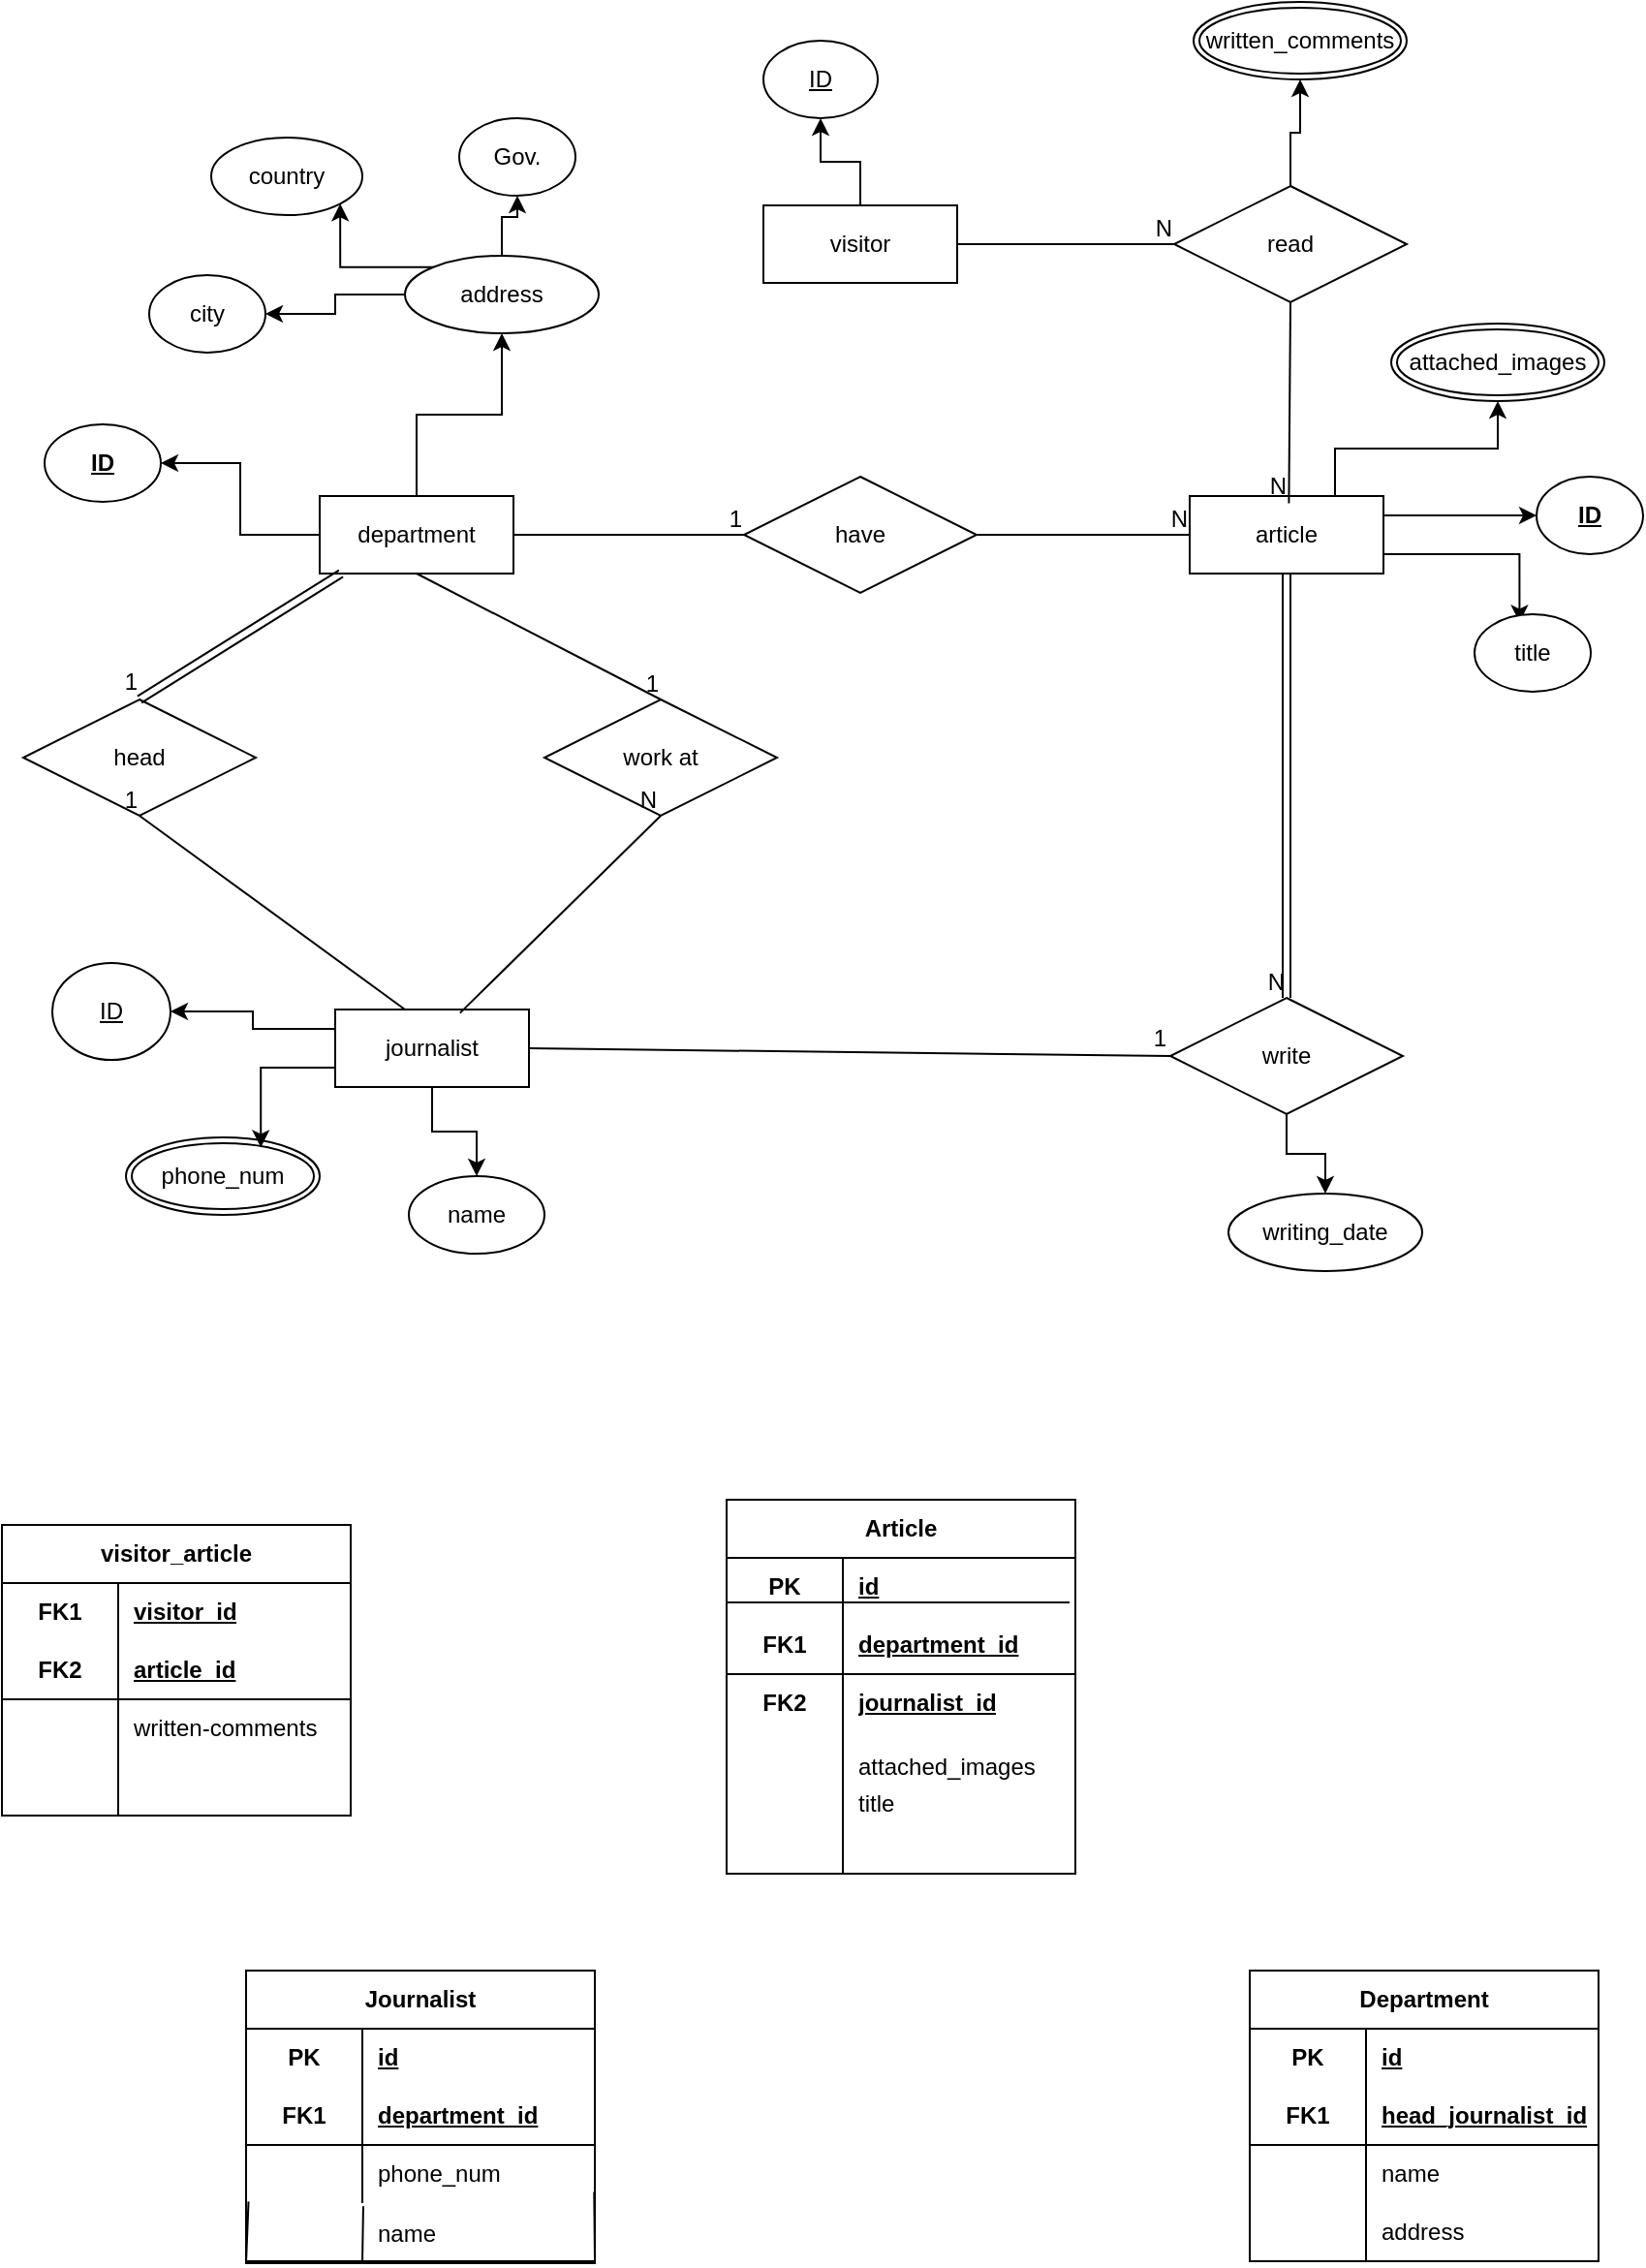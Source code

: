 <mxfile version="27.0.9">
  <diagram name="Page-1" id="m8TB8QiYcUXd5imewa2E">
    <mxGraphModel dx="1878" dy="611" grid="1" gridSize="10" guides="1" tooltips="1" connect="1" arrows="1" fold="1" page="1" pageScale="1" pageWidth="850" pageHeight="1100" math="0" shadow="0">
      <root>
        <mxCell id="0" />
        <mxCell id="1" parent="0" />
        <mxCell id="d8-6EZbdgw0v_4GwFOVP-93" value="" style="edgeStyle=orthogonalEdgeStyle;rounded=0;orthogonalLoop=1;jettySize=auto;html=1;" edge="1" parent="1" source="d8-6EZbdgw0v_4GwFOVP-1" target="d8-6EZbdgw0v_4GwFOVP-88">
          <mxGeometry relative="1" as="geometry" />
        </mxCell>
        <mxCell id="d8-6EZbdgw0v_4GwFOVP-98" value="" style="edgeStyle=orthogonalEdgeStyle;rounded=0;orthogonalLoop=1;jettySize=auto;html=1;exitX=0;exitY=0.5;exitDx=0;exitDy=0;" edge="1" parent="1" source="d8-6EZbdgw0v_4GwFOVP-1" target="d8-6EZbdgw0v_4GwFOVP-97">
          <mxGeometry relative="1" as="geometry">
            <mxPoint x="-238" y="412" as="sourcePoint" />
          </mxGeometry>
        </mxCell>
        <mxCell id="d8-6EZbdgw0v_4GwFOVP-1" value="department" style="whiteSpace=wrap;html=1;align=center;" vertex="1" parent="1">
          <mxGeometry x="-238" y="429" width="100" height="40" as="geometry" />
        </mxCell>
        <mxCell id="d8-6EZbdgw0v_4GwFOVP-103" style="edgeStyle=orthogonalEdgeStyle;rounded=0;orthogonalLoop=1;jettySize=auto;html=1;exitX=1;exitY=0.25;exitDx=0;exitDy=0;entryX=0;entryY=0.5;entryDx=0;entryDy=0;" edge="1" parent="1" source="d8-6EZbdgw0v_4GwFOVP-2" target="d8-6EZbdgw0v_4GwFOVP-99">
          <mxGeometry relative="1" as="geometry" />
        </mxCell>
        <mxCell id="d8-6EZbdgw0v_4GwFOVP-104" style="edgeStyle=orthogonalEdgeStyle;rounded=0;orthogonalLoop=1;jettySize=auto;html=1;exitX=1;exitY=0.75;exitDx=0;exitDy=0;entryX=0.387;entryY=0.105;entryDx=0;entryDy=0;entryPerimeter=0;" edge="1" parent="1" source="d8-6EZbdgw0v_4GwFOVP-2" target="d8-6EZbdgw0v_4GwFOVP-100">
          <mxGeometry relative="1" as="geometry" />
        </mxCell>
        <mxCell id="d8-6EZbdgw0v_4GwFOVP-127" style="edgeStyle=orthogonalEdgeStyle;rounded=0;orthogonalLoop=1;jettySize=auto;html=1;exitX=0.75;exitY=0;exitDx=0;exitDy=0;" edge="1" parent="1" source="d8-6EZbdgw0v_4GwFOVP-2" target="d8-6EZbdgw0v_4GwFOVP-29">
          <mxGeometry relative="1" as="geometry" />
        </mxCell>
        <mxCell id="d8-6EZbdgw0v_4GwFOVP-2" value="article" style="whiteSpace=wrap;html=1;align=center;" vertex="1" parent="1">
          <mxGeometry x="211" y="429" width="100" height="40" as="geometry" />
        </mxCell>
        <mxCell id="d8-6EZbdgw0v_4GwFOVP-155" value="" style="edgeStyle=orthogonalEdgeStyle;rounded=0;orthogonalLoop=1;jettySize=auto;html=1;" edge="1" parent="1" source="d8-6EZbdgw0v_4GwFOVP-3" target="d8-6EZbdgw0v_4GwFOVP-154">
          <mxGeometry relative="1" as="geometry" />
        </mxCell>
        <mxCell id="d8-6EZbdgw0v_4GwFOVP-3" value="visitor" style="whiteSpace=wrap;html=1;align=center;" vertex="1" parent="1">
          <mxGeometry x="-9" y="279" width="100" height="40" as="geometry" />
        </mxCell>
        <mxCell id="d8-6EZbdgw0v_4GwFOVP-124" style="edgeStyle=orthogonalEdgeStyle;rounded=0;orthogonalLoop=1;jettySize=auto;html=1;exitX=0;exitY=0.25;exitDx=0;exitDy=0;entryX=1;entryY=0.5;entryDx=0;entryDy=0;" edge="1" parent="1" source="d8-6EZbdgw0v_4GwFOVP-4" target="d8-6EZbdgw0v_4GwFOVP-120">
          <mxGeometry relative="1" as="geometry" />
        </mxCell>
        <mxCell id="d8-6EZbdgw0v_4GwFOVP-126" style="edgeStyle=orthogonalEdgeStyle;rounded=0;orthogonalLoop=1;jettySize=auto;html=1;exitX=0.5;exitY=1;exitDx=0;exitDy=0;entryX=0.5;entryY=0;entryDx=0;entryDy=0;" edge="1" parent="1" source="d8-6EZbdgw0v_4GwFOVP-4" target="d8-6EZbdgw0v_4GwFOVP-122">
          <mxGeometry relative="1" as="geometry" />
        </mxCell>
        <mxCell id="d8-6EZbdgw0v_4GwFOVP-4" value="journalist" style="whiteSpace=wrap;html=1;align=center;" vertex="1" parent="1">
          <mxGeometry x="-230" y="694" width="100" height="40" as="geometry" />
        </mxCell>
        <mxCell id="d8-6EZbdgw0v_4GwFOVP-5" value="have" style="shape=rhombus;perimeter=rhombusPerimeter;whiteSpace=wrap;html=1;align=center;" vertex="1" parent="1">
          <mxGeometry x="-19" y="419" width="120" height="60" as="geometry" />
        </mxCell>
        <mxCell id="d8-6EZbdgw0v_4GwFOVP-6" value="" style="endArrow=none;html=1;rounded=0;exitX=1;exitY=0.5;exitDx=0;exitDy=0;entryX=0;entryY=0.5;entryDx=0;entryDy=0;" edge="1" parent="1" source="d8-6EZbdgw0v_4GwFOVP-1" target="d8-6EZbdgw0v_4GwFOVP-5">
          <mxGeometry relative="1" as="geometry">
            <mxPoint x="-129" y="509" as="sourcePoint" />
            <mxPoint x="31" y="509" as="targetPoint" />
          </mxGeometry>
        </mxCell>
        <mxCell id="d8-6EZbdgw0v_4GwFOVP-7" value="1" style="resizable=0;html=1;whiteSpace=wrap;align=right;verticalAlign=bottom;" connectable="0" vertex="1" parent="d8-6EZbdgw0v_4GwFOVP-6">
          <mxGeometry x="1" relative="1" as="geometry" />
        </mxCell>
        <mxCell id="d8-6EZbdgw0v_4GwFOVP-8" value="" style="endArrow=none;html=1;rounded=0;exitX=1;exitY=0.5;exitDx=0;exitDy=0;entryX=0;entryY=0.5;entryDx=0;entryDy=0;" edge="1" parent="1" source="d8-6EZbdgw0v_4GwFOVP-5" target="d8-6EZbdgw0v_4GwFOVP-2">
          <mxGeometry relative="1" as="geometry">
            <mxPoint x="81" y="559" as="sourcePoint" />
            <mxPoint x="241" y="559" as="targetPoint" />
          </mxGeometry>
        </mxCell>
        <mxCell id="d8-6EZbdgw0v_4GwFOVP-9" value="N" style="resizable=0;html=1;whiteSpace=wrap;align=right;verticalAlign=bottom;" connectable="0" vertex="1" parent="d8-6EZbdgw0v_4GwFOVP-8">
          <mxGeometry x="1" relative="1" as="geometry" />
        </mxCell>
        <mxCell id="d8-6EZbdgw0v_4GwFOVP-106" value="" style="edgeStyle=orthogonalEdgeStyle;rounded=0;orthogonalLoop=1;jettySize=auto;html=1;" edge="1" parent="1" source="d8-6EZbdgw0v_4GwFOVP-10" target="d8-6EZbdgw0v_4GwFOVP-20">
          <mxGeometry relative="1" as="geometry" />
        </mxCell>
        <mxCell id="d8-6EZbdgw0v_4GwFOVP-10" value="write" style="shape=rhombus;perimeter=rhombusPerimeter;whiteSpace=wrap;html=1;align=center;" vertex="1" parent="1">
          <mxGeometry x="201" y="688" width="120" height="60" as="geometry" />
        </mxCell>
        <mxCell id="d8-6EZbdgw0v_4GwFOVP-11" value="" style="shape=link;html=1;rounded=0;exitX=0.5;exitY=1;exitDx=0;exitDy=0;entryX=0.5;entryY=0;entryDx=0;entryDy=0;" edge="1" parent="1" source="d8-6EZbdgw0v_4GwFOVP-2" target="d8-6EZbdgw0v_4GwFOVP-10">
          <mxGeometry relative="1" as="geometry">
            <mxPoint x="81" y="629" as="sourcePoint" />
            <mxPoint x="261" y="529" as="targetPoint" />
          </mxGeometry>
        </mxCell>
        <mxCell id="d8-6EZbdgw0v_4GwFOVP-12" value="N" style="resizable=0;html=1;whiteSpace=wrap;align=right;verticalAlign=bottom;" connectable="0" vertex="1" parent="d8-6EZbdgw0v_4GwFOVP-11">
          <mxGeometry x="1" relative="1" as="geometry" />
        </mxCell>
        <mxCell id="d8-6EZbdgw0v_4GwFOVP-13" value="" style="endArrow=none;html=1;rounded=0;exitX=1;exitY=0.5;exitDx=0;exitDy=0;entryX=0;entryY=0.5;entryDx=0;entryDy=0;" edge="1" parent="1" source="d8-6EZbdgw0v_4GwFOVP-4" target="d8-6EZbdgw0v_4GwFOVP-10">
          <mxGeometry relative="1" as="geometry">
            <mxPoint x="-69" y="713" as="sourcePoint" />
            <mxPoint x="151" y="719" as="targetPoint" />
          </mxGeometry>
        </mxCell>
        <mxCell id="d8-6EZbdgw0v_4GwFOVP-14" value="1" style="resizable=0;html=1;whiteSpace=wrap;align=right;verticalAlign=bottom;" connectable="0" vertex="1" parent="d8-6EZbdgw0v_4GwFOVP-13">
          <mxGeometry x="1" relative="1" as="geometry" />
        </mxCell>
        <mxCell id="d8-6EZbdgw0v_4GwFOVP-15" value="work at" style="shape=rhombus;perimeter=rhombusPerimeter;whiteSpace=wrap;html=1;align=center;" vertex="1" parent="1">
          <mxGeometry x="-122" y="534" width="120" height="60" as="geometry" />
        </mxCell>
        <mxCell id="d8-6EZbdgw0v_4GwFOVP-16" value="" style="endArrow=none;html=1;rounded=0;exitX=0.5;exitY=1;exitDx=0;exitDy=0;entryX=0.5;entryY=0;entryDx=0;entryDy=0;" edge="1" parent="1" source="d8-6EZbdgw0v_4GwFOVP-1" target="d8-6EZbdgw0v_4GwFOVP-15">
          <mxGeometry relative="1" as="geometry">
            <mxPoint x="-249" y="559" as="sourcePoint" />
            <mxPoint x="-89" y="559" as="targetPoint" />
          </mxGeometry>
        </mxCell>
        <mxCell id="d8-6EZbdgw0v_4GwFOVP-17" value="1" style="resizable=0;html=1;whiteSpace=wrap;align=right;verticalAlign=bottom;" connectable="0" vertex="1" parent="d8-6EZbdgw0v_4GwFOVP-16">
          <mxGeometry x="1" relative="1" as="geometry" />
        </mxCell>
        <mxCell id="d8-6EZbdgw0v_4GwFOVP-18" value="" style="endArrow=none;html=1;rounded=0;exitX=0.644;exitY=0.045;exitDx=0;exitDy=0;exitPerimeter=0;entryX=0.5;entryY=1;entryDx=0;entryDy=0;" edge="1" parent="1" source="d8-6EZbdgw0v_4GwFOVP-4" target="d8-6EZbdgw0v_4GwFOVP-15">
          <mxGeometry relative="1" as="geometry">
            <mxPoint x="-199" y="759" as="sourcePoint" />
            <mxPoint x="-162" y="594" as="targetPoint" />
          </mxGeometry>
        </mxCell>
        <mxCell id="d8-6EZbdgw0v_4GwFOVP-19" value="N" style="resizable=0;html=1;whiteSpace=wrap;align=right;verticalAlign=bottom;" connectable="0" vertex="1" parent="d8-6EZbdgw0v_4GwFOVP-18">
          <mxGeometry x="1" relative="1" as="geometry" />
        </mxCell>
        <mxCell id="d8-6EZbdgw0v_4GwFOVP-20" value="writing_date" style="ellipse;whiteSpace=wrap;html=1;align=center;" vertex="1" parent="1">
          <mxGeometry x="231" y="789" width="100" height="40" as="geometry" />
        </mxCell>
        <mxCell id="d8-6EZbdgw0v_4GwFOVP-105" value="" style="edgeStyle=orthogonalEdgeStyle;rounded=0;orthogonalLoop=1;jettySize=auto;html=1;" edge="1" parent="1" source="d8-6EZbdgw0v_4GwFOVP-22" target="d8-6EZbdgw0v_4GwFOVP-27">
          <mxGeometry relative="1" as="geometry" />
        </mxCell>
        <mxCell id="d8-6EZbdgw0v_4GwFOVP-22" value="read" style="shape=rhombus;perimeter=rhombusPerimeter;whiteSpace=wrap;html=1;align=center;" vertex="1" parent="1">
          <mxGeometry x="203" y="269" width="120" height="60" as="geometry" />
        </mxCell>
        <mxCell id="d8-6EZbdgw0v_4GwFOVP-23" value="" style="endArrow=none;html=1;rounded=0;exitX=1;exitY=0.5;exitDx=0;exitDy=0;entryX=0;entryY=0.5;entryDx=0;entryDy=0;" edge="1" parent="1" source="d8-6EZbdgw0v_4GwFOVP-3" target="d8-6EZbdgw0v_4GwFOVP-22">
          <mxGeometry relative="1" as="geometry">
            <mxPoint x="61" y="359" as="sourcePoint" />
            <mxPoint x="221" y="359" as="targetPoint" />
          </mxGeometry>
        </mxCell>
        <mxCell id="d8-6EZbdgw0v_4GwFOVP-24" value="N" style="resizable=0;html=1;whiteSpace=wrap;align=right;verticalAlign=bottom;" connectable="0" vertex="1" parent="d8-6EZbdgw0v_4GwFOVP-23">
          <mxGeometry x="1" relative="1" as="geometry" />
        </mxCell>
        <mxCell id="d8-6EZbdgw0v_4GwFOVP-25" value="" style="endArrow=none;html=1;rounded=0;exitX=0.5;exitY=1;exitDx=0;exitDy=0;entryX=0.592;entryY=0.095;entryDx=0;entryDy=0;entryPerimeter=0;" edge="1" parent="1" source="d8-6EZbdgw0v_4GwFOVP-22">
          <mxGeometry relative="1" as="geometry">
            <mxPoint x="43" y="389" as="sourcePoint" />
            <mxPoint x="262.2" y="432.8" as="targetPoint" />
          </mxGeometry>
        </mxCell>
        <mxCell id="d8-6EZbdgw0v_4GwFOVP-26" value="N" style="resizable=0;html=1;whiteSpace=wrap;align=right;verticalAlign=bottom;" connectable="0" vertex="1" parent="d8-6EZbdgw0v_4GwFOVP-25">
          <mxGeometry x="1" relative="1" as="geometry" />
        </mxCell>
        <mxCell id="d8-6EZbdgw0v_4GwFOVP-27" value="written_comments" style="ellipse;shape=doubleEllipse;margin=3;whiteSpace=wrap;html=1;align=center;" vertex="1" parent="1">
          <mxGeometry x="213" y="174" width="110" height="40" as="geometry" />
        </mxCell>
        <mxCell id="d8-6EZbdgw0v_4GwFOVP-29" value="attached_images" style="ellipse;shape=doubleEllipse;margin=3;whiteSpace=wrap;html=1;align=center;" vertex="1" parent="1">
          <mxGeometry x="315" y="340" width="110" height="40" as="geometry" />
        </mxCell>
        <mxCell id="d8-6EZbdgw0v_4GwFOVP-31" value="head" style="shape=rhombus;perimeter=rhombusPerimeter;whiteSpace=wrap;html=1;align=center;" vertex="1" parent="1">
          <mxGeometry x="-391" y="534" width="120" height="60" as="geometry" />
        </mxCell>
        <mxCell id="d8-6EZbdgw0v_4GwFOVP-32" value="" style="endArrow=none;html=1;rounded=0;exitX=0.25;exitY=0;exitDx=0;exitDy=0;entryX=0.5;entryY=1;entryDx=0;entryDy=0;" edge="1" parent="1" target="d8-6EZbdgw0v_4GwFOVP-31">
          <mxGeometry relative="1" as="geometry">
            <mxPoint x="-194" y="694" as="sourcePoint" />
            <mxPoint x="-191" y="634" as="targetPoint" />
          </mxGeometry>
        </mxCell>
        <mxCell id="d8-6EZbdgw0v_4GwFOVP-33" value="1" style="resizable=0;html=1;whiteSpace=wrap;align=right;verticalAlign=bottom;" connectable="0" vertex="1" parent="d8-6EZbdgw0v_4GwFOVP-32">
          <mxGeometry x="1" relative="1" as="geometry" />
        </mxCell>
        <mxCell id="d8-6EZbdgw0v_4GwFOVP-34" value="" style="shape=link;html=1;rounded=0;exitX=0;exitY=1;exitDx=0;exitDy=0;entryX=0.5;entryY=0;entryDx=0;entryDy=0;" edge="1" parent="1" target="d8-6EZbdgw0v_4GwFOVP-31">
          <mxGeometry relative="1" as="geometry">
            <mxPoint x="-227" y="469" as="sourcePoint" />
            <mxPoint x="-251" y="494" as="targetPoint" />
          </mxGeometry>
        </mxCell>
        <mxCell id="d8-6EZbdgw0v_4GwFOVP-35" value="1" style="resizable=0;html=1;whiteSpace=wrap;align=right;verticalAlign=bottom;" connectable="0" vertex="1" parent="d8-6EZbdgw0v_4GwFOVP-34">
          <mxGeometry x="1" relative="1" as="geometry" />
        </mxCell>
        <mxCell id="d8-6EZbdgw0v_4GwFOVP-36" value="visitor_article" style="shape=table;startSize=30;container=1;collapsible=1;childLayout=tableLayout;fixedRows=1;rowLines=0;fontStyle=1;align=center;resizeLast=1;html=1;whiteSpace=wrap;" vertex="1" parent="1">
          <mxGeometry x="-402" y="960" width="180" height="150" as="geometry" />
        </mxCell>
        <mxCell id="d8-6EZbdgw0v_4GwFOVP-37" value="" style="shape=tableRow;horizontal=0;startSize=0;swimlaneHead=0;swimlaneBody=0;fillColor=none;collapsible=0;dropTarget=0;points=[[0,0.5],[1,0.5]];portConstraint=eastwest;top=0;left=0;right=0;bottom=0;html=1;" vertex="1" parent="d8-6EZbdgw0v_4GwFOVP-36">
          <mxGeometry y="30" width="180" height="30" as="geometry" />
        </mxCell>
        <mxCell id="d8-6EZbdgw0v_4GwFOVP-38" value="FK1" style="shape=partialRectangle;connectable=0;fillColor=none;top=0;left=0;bottom=0;right=0;fontStyle=1;overflow=hidden;html=1;whiteSpace=wrap;" vertex="1" parent="d8-6EZbdgw0v_4GwFOVP-37">
          <mxGeometry width="60" height="30" as="geometry">
            <mxRectangle width="60" height="30" as="alternateBounds" />
          </mxGeometry>
        </mxCell>
        <mxCell id="d8-6EZbdgw0v_4GwFOVP-39" value="visitor_id" style="shape=partialRectangle;connectable=0;fillColor=none;top=0;left=0;bottom=0;right=0;align=left;spacingLeft=6;fontStyle=5;overflow=hidden;html=1;whiteSpace=wrap;" vertex="1" parent="d8-6EZbdgw0v_4GwFOVP-37">
          <mxGeometry x="60" width="120" height="30" as="geometry">
            <mxRectangle width="120" height="30" as="alternateBounds" />
          </mxGeometry>
        </mxCell>
        <mxCell id="d8-6EZbdgw0v_4GwFOVP-40" value="" style="shape=tableRow;horizontal=0;startSize=0;swimlaneHead=0;swimlaneBody=0;fillColor=none;collapsible=0;dropTarget=0;points=[[0,0.5],[1,0.5]];portConstraint=eastwest;top=0;left=0;right=0;bottom=1;html=1;" vertex="1" parent="d8-6EZbdgw0v_4GwFOVP-36">
          <mxGeometry y="60" width="180" height="30" as="geometry" />
        </mxCell>
        <mxCell id="d8-6EZbdgw0v_4GwFOVP-41" value="FK2" style="shape=partialRectangle;connectable=0;fillColor=none;top=0;left=0;bottom=0;right=0;fontStyle=1;overflow=hidden;html=1;whiteSpace=wrap;" vertex="1" parent="d8-6EZbdgw0v_4GwFOVP-40">
          <mxGeometry width="60" height="30" as="geometry">
            <mxRectangle width="60" height="30" as="alternateBounds" />
          </mxGeometry>
        </mxCell>
        <mxCell id="d8-6EZbdgw0v_4GwFOVP-42" value="article_id" style="shape=partialRectangle;connectable=0;fillColor=none;top=0;left=0;bottom=0;right=0;align=left;spacingLeft=6;fontStyle=5;overflow=hidden;html=1;whiteSpace=wrap;" vertex="1" parent="d8-6EZbdgw0v_4GwFOVP-40">
          <mxGeometry x="60" width="120" height="30" as="geometry">
            <mxRectangle width="120" height="30" as="alternateBounds" />
          </mxGeometry>
        </mxCell>
        <mxCell id="d8-6EZbdgw0v_4GwFOVP-43" value="" style="shape=tableRow;horizontal=0;startSize=0;swimlaneHead=0;swimlaneBody=0;fillColor=none;collapsible=0;dropTarget=0;points=[[0,0.5],[1,0.5]];portConstraint=eastwest;top=0;left=0;right=0;bottom=0;html=1;" vertex="1" parent="d8-6EZbdgw0v_4GwFOVP-36">
          <mxGeometry y="90" width="180" height="30" as="geometry" />
        </mxCell>
        <mxCell id="d8-6EZbdgw0v_4GwFOVP-44" value="" style="shape=partialRectangle;connectable=0;fillColor=none;top=0;left=0;bottom=0;right=0;editable=1;overflow=hidden;html=1;whiteSpace=wrap;" vertex="1" parent="d8-6EZbdgw0v_4GwFOVP-43">
          <mxGeometry width="60" height="30" as="geometry">
            <mxRectangle width="60" height="30" as="alternateBounds" />
          </mxGeometry>
        </mxCell>
        <mxCell id="d8-6EZbdgw0v_4GwFOVP-45" value="written-comments" style="shape=partialRectangle;connectable=0;fillColor=none;top=0;left=0;bottom=0;right=0;align=left;spacingLeft=6;overflow=hidden;html=1;whiteSpace=wrap;" vertex="1" parent="d8-6EZbdgw0v_4GwFOVP-43">
          <mxGeometry x="60" width="120" height="30" as="geometry">
            <mxRectangle width="120" height="30" as="alternateBounds" />
          </mxGeometry>
        </mxCell>
        <mxCell id="d8-6EZbdgw0v_4GwFOVP-46" value="" style="shape=tableRow;horizontal=0;startSize=0;swimlaneHead=0;swimlaneBody=0;fillColor=none;collapsible=0;dropTarget=0;points=[[0,0.5],[1,0.5]];portConstraint=eastwest;top=0;left=0;right=0;bottom=0;html=1;" vertex="1" parent="d8-6EZbdgw0v_4GwFOVP-36">
          <mxGeometry y="120" width="180" height="30" as="geometry" />
        </mxCell>
        <mxCell id="d8-6EZbdgw0v_4GwFOVP-47" value="" style="shape=partialRectangle;connectable=0;fillColor=none;top=0;left=0;bottom=0;right=0;editable=1;overflow=hidden;html=1;whiteSpace=wrap;" vertex="1" parent="d8-6EZbdgw0v_4GwFOVP-46">
          <mxGeometry width="60" height="30" as="geometry">
            <mxRectangle width="60" height="30" as="alternateBounds" />
          </mxGeometry>
        </mxCell>
        <mxCell id="d8-6EZbdgw0v_4GwFOVP-48" value="" style="shape=partialRectangle;connectable=0;fillColor=none;top=0;left=0;bottom=0;right=0;align=left;spacingLeft=6;overflow=hidden;html=1;whiteSpace=wrap;" vertex="1" parent="d8-6EZbdgw0v_4GwFOVP-46">
          <mxGeometry x="60" width="120" height="30" as="geometry">
            <mxRectangle width="120" height="30" as="alternateBounds" />
          </mxGeometry>
        </mxCell>
        <mxCell id="d8-6EZbdgw0v_4GwFOVP-62" value="Article" style="shape=table;startSize=30;container=1;collapsible=1;childLayout=tableLayout;fixedRows=1;rowLines=0;fontStyle=1;align=center;resizeLast=1;html=1;whiteSpace=wrap;" vertex="1" parent="1">
          <mxGeometry x="-28" y="947" width="180" height="193" as="geometry" />
        </mxCell>
        <mxCell id="d8-6EZbdgw0v_4GwFOVP-63" value="" style="shape=tableRow;horizontal=0;startSize=0;swimlaneHead=0;swimlaneBody=0;fillColor=none;collapsible=0;dropTarget=0;points=[[0,0.5],[1,0.5]];portConstraint=eastwest;top=0;left=0;right=0;bottom=0;html=1;" vertex="1" parent="d8-6EZbdgw0v_4GwFOVP-62">
          <mxGeometry y="30" width="180" height="30" as="geometry" />
        </mxCell>
        <mxCell id="d8-6EZbdgw0v_4GwFOVP-64" value="PK" style="shape=partialRectangle;connectable=0;fillColor=none;top=0;left=0;bottom=0;right=0;fontStyle=1;overflow=hidden;html=1;whiteSpace=wrap;" vertex="1" parent="d8-6EZbdgw0v_4GwFOVP-63">
          <mxGeometry width="60" height="30" as="geometry">
            <mxRectangle width="60" height="30" as="alternateBounds" />
          </mxGeometry>
        </mxCell>
        <mxCell id="d8-6EZbdgw0v_4GwFOVP-65" value="id" style="shape=partialRectangle;connectable=0;fillColor=none;top=0;left=0;bottom=0;right=0;align=left;spacingLeft=6;fontStyle=5;overflow=hidden;html=1;whiteSpace=wrap;" vertex="1" parent="d8-6EZbdgw0v_4GwFOVP-63">
          <mxGeometry x="60" width="120" height="30" as="geometry">
            <mxRectangle width="120" height="30" as="alternateBounds" />
          </mxGeometry>
        </mxCell>
        <mxCell id="d8-6EZbdgw0v_4GwFOVP-66" value="" style="shape=tableRow;horizontal=0;startSize=0;swimlaneHead=0;swimlaneBody=0;fillColor=none;collapsible=0;dropTarget=0;points=[[0,0.5],[1,0.5]];portConstraint=eastwest;top=0;left=0;right=0;bottom=1;html=1;" vertex="1" parent="d8-6EZbdgw0v_4GwFOVP-62">
          <mxGeometry y="60" width="180" height="30" as="geometry" />
        </mxCell>
        <mxCell id="d8-6EZbdgw0v_4GwFOVP-67" value="FK1" style="shape=partialRectangle;connectable=0;fillColor=none;top=0;left=0;bottom=0;right=0;fontStyle=1;overflow=hidden;html=1;whiteSpace=wrap;" vertex="1" parent="d8-6EZbdgw0v_4GwFOVP-66">
          <mxGeometry width="60" height="30" as="geometry">
            <mxRectangle width="60" height="30" as="alternateBounds" />
          </mxGeometry>
        </mxCell>
        <mxCell id="d8-6EZbdgw0v_4GwFOVP-68" value="department_id" style="shape=partialRectangle;connectable=0;fillColor=none;top=0;left=0;bottom=0;right=0;align=left;spacingLeft=6;fontStyle=5;overflow=hidden;html=1;whiteSpace=wrap;" vertex="1" parent="d8-6EZbdgw0v_4GwFOVP-66">
          <mxGeometry x="60" width="120" height="30" as="geometry">
            <mxRectangle width="120" height="30" as="alternateBounds" />
          </mxGeometry>
        </mxCell>
        <mxCell id="d8-6EZbdgw0v_4GwFOVP-69" value="" style="shape=tableRow;horizontal=0;startSize=0;swimlaneHead=0;swimlaneBody=0;fillColor=none;collapsible=0;dropTarget=0;points=[[0,0.5],[1,0.5]];portConstraint=eastwest;top=0;left=0;right=0;bottom=0;html=1;" vertex="1" parent="d8-6EZbdgw0v_4GwFOVP-62">
          <mxGeometry y="90" width="180" height="30" as="geometry" />
        </mxCell>
        <mxCell id="d8-6EZbdgw0v_4GwFOVP-70" value="FK2" style="shape=partialRectangle;connectable=0;fillColor=none;top=0;left=0;bottom=0;right=0;editable=1;overflow=hidden;html=1;whiteSpace=wrap;strokeColor=default;align=center;verticalAlign=middle;fontFamily=Helvetica;fontSize=12;fontColor=default;fontStyle=1;" vertex="1" parent="d8-6EZbdgw0v_4GwFOVP-69">
          <mxGeometry width="60" height="30" as="geometry">
            <mxRectangle width="60" height="30" as="alternateBounds" />
          </mxGeometry>
        </mxCell>
        <mxCell id="d8-6EZbdgw0v_4GwFOVP-71" value="&lt;b&gt;&lt;u&gt;journalist_id&lt;/u&gt;&lt;/b&gt;" style="shape=partialRectangle;connectable=0;fillColor=none;top=0;left=0;bottom=0;right=0;align=left;spacingLeft=6;overflow=hidden;html=1;whiteSpace=wrap;" vertex="1" parent="d8-6EZbdgw0v_4GwFOVP-69">
          <mxGeometry x="60" width="120" height="30" as="geometry">
            <mxRectangle width="120" height="30" as="alternateBounds" />
          </mxGeometry>
        </mxCell>
        <mxCell id="d8-6EZbdgw0v_4GwFOVP-72" value="" style="shape=tableRow;horizontal=0;startSize=0;swimlaneHead=0;swimlaneBody=0;fillColor=none;collapsible=0;dropTarget=0;points=[[0,0.5],[1,0.5]];portConstraint=eastwest;top=0;left=0;right=0;bottom=0;html=1;" vertex="1" parent="d8-6EZbdgw0v_4GwFOVP-62">
          <mxGeometry y="120" width="180" height="73" as="geometry" />
        </mxCell>
        <mxCell id="d8-6EZbdgw0v_4GwFOVP-73" value="" style="shape=partialRectangle;connectable=0;fillColor=none;top=0;left=0;bottom=0;right=0;editable=1;overflow=hidden;html=1;whiteSpace=wrap;" vertex="1" parent="d8-6EZbdgw0v_4GwFOVP-72">
          <mxGeometry width="60" height="73" as="geometry">
            <mxRectangle width="60" height="73" as="alternateBounds" />
          </mxGeometry>
        </mxCell>
        <mxCell id="d8-6EZbdgw0v_4GwFOVP-74" value="title" style="shape=partialRectangle;connectable=0;fillColor=none;top=0;left=0;bottom=0;right=0;align=left;spacingLeft=6;overflow=hidden;html=1;whiteSpace=wrap;" vertex="1" parent="d8-6EZbdgw0v_4GwFOVP-72">
          <mxGeometry x="60" width="120" height="73" as="geometry">
            <mxRectangle width="120" height="73" as="alternateBounds" />
          </mxGeometry>
        </mxCell>
        <mxCell id="d8-6EZbdgw0v_4GwFOVP-75" value="Department" style="shape=table;startSize=30;container=1;collapsible=1;childLayout=tableLayout;fixedRows=1;rowLines=0;fontStyle=1;align=center;resizeLast=1;html=1;whiteSpace=wrap;" vertex="1" parent="1">
          <mxGeometry x="242" y="1190" width="180" height="150" as="geometry" />
        </mxCell>
        <mxCell id="d8-6EZbdgw0v_4GwFOVP-76" value="" style="shape=tableRow;horizontal=0;startSize=0;swimlaneHead=0;swimlaneBody=0;fillColor=none;collapsible=0;dropTarget=0;points=[[0,0.5],[1,0.5]];portConstraint=eastwest;top=0;left=0;right=0;bottom=0;html=1;" vertex="1" parent="d8-6EZbdgw0v_4GwFOVP-75">
          <mxGeometry y="30" width="180" height="30" as="geometry" />
        </mxCell>
        <mxCell id="d8-6EZbdgw0v_4GwFOVP-77" value="PK" style="shape=partialRectangle;connectable=0;fillColor=none;top=0;left=0;bottom=0;right=0;fontStyle=1;overflow=hidden;html=1;whiteSpace=wrap;" vertex="1" parent="d8-6EZbdgw0v_4GwFOVP-76">
          <mxGeometry width="60" height="30" as="geometry">
            <mxRectangle width="60" height="30" as="alternateBounds" />
          </mxGeometry>
        </mxCell>
        <mxCell id="d8-6EZbdgw0v_4GwFOVP-78" value="id" style="shape=partialRectangle;connectable=0;fillColor=none;top=0;left=0;bottom=0;right=0;align=left;spacingLeft=6;fontStyle=5;overflow=hidden;html=1;whiteSpace=wrap;" vertex="1" parent="d8-6EZbdgw0v_4GwFOVP-76">
          <mxGeometry x="60" width="120" height="30" as="geometry">
            <mxRectangle width="120" height="30" as="alternateBounds" />
          </mxGeometry>
        </mxCell>
        <mxCell id="d8-6EZbdgw0v_4GwFOVP-79" value="" style="shape=tableRow;horizontal=0;startSize=0;swimlaneHead=0;swimlaneBody=0;fillColor=none;collapsible=0;dropTarget=0;points=[[0,0.5],[1,0.5]];portConstraint=eastwest;top=0;left=0;right=0;bottom=1;html=1;" vertex="1" parent="d8-6EZbdgw0v_4GwFOVP-75">
          <mxGeometry y="60" width="180" height="30" as="geometry" />
        </mxCell>
        <mxCell id="d8-6EZbdgw0v_4GwFOVP-80" value="FK1" style="shape=partialRectangle;connectable=0;fillColor=none;top=0;left=0;bottom=0;right=0;fontStyle=1;overflow=hidden;html=1;whiteSpace=wrap;" vertex="1" parent="d8-6EZbdgw0v_4GwFOVP-79">
          <mxGeometry width="60" height="30" as="geometry">
            <mxRectangle width="60" height="30" as="alternateBounds" />
          </mxGeometry>
        </mxCell>
        <mxCell id="d8-6EZbdgw0v_4GwFOVP-81" value="head_journalist_id" style="shape=partialRectangle;connectable=0;fillColor=none;top=0;left=0;bottom=0;right=0;align=left;spacingLeft=6;fontStyle=5;overflow=hidden;html=1;whiteSpace=wrap;" vertex="1" parent="d8-6EZbdgw0v_4GwFOVP-79">
          <mxGeometry x="60" width="120" height="30" as="geometry">
            <mxRectangle width="120" height="30" as="alternateBounds" />
          </mxGeometry>
        </mxCell>
        <mxCell id="d8-6EZbdgw0v_4GwFOVP-82" value="" style="shape=tableRow;horizontal=0;startSize=0;swimlaneHead=0;swimlaneBody=0;fillColor=none;collapsible=0;dropTarget=0;points=[[0,0.5],[1,0.5]];portConstraint=eastwest;top=0;left=0;right=0;bottom=0;html=1;" vertex="1" parent="d8-6EZbdgw0v_4GwFOVP-75">
          <mxGeometry y="90" width="180" height="30" as="geometry" />
        </mxCell>
        <mxCell id="d8-6EZbdgw0v_4GwFOVP-83" value="" style="shape=partialRectangle;connectable=0;fillColor=none;top=0;left=0;bottom=0;right=0;editable=1;overflow=hidden;html=1;whiteSpace=wrap;" vertex="1" parent="d8-6EZbdgw0v_4GwFOVP-82">
          <mxGeometry width="60" height="30" as="geometry">
            <mxRectangle width="60" height="30" as="alternateBounds" />
          </mxGeometry>
        </mxCell>
        <mxCell id="d8-6EZbdgw0v_4GwFOVP-84" value="name" style="shape=partialRectangle;connectable=0;fillColor=none;top=0;left=0;bottom=0;right=0;align=left;spacingLeft=6;overflow=hidden;html=1;whiteSpace=wrap;" vertex="1" parent="d8-6EZbdgw0v_4GwFOVP-82">
          <mxGeometry x="60" width="120" height="30" as="geometry">
            <mxRectangle width="120" height="30" as="alternateBounds" />
          </mxGeometry>
        </mxCell>
        <mxCell id="d8-6EZbdgw0v_4GwFOVP-85" value="" style="shape=tableRow;horizontal=0;startSize=0;swimlaneHead=0;swimlaneBody=0;fillColor=none;collapsible=0;dropTarget=0;points=[[0,0.5],[1,0.5]];portConstraint=eastwest;top=0;left=0;right=0;bottom=0;html=1;" vertex="1" parent="d8-6EZbdgw0v_4GwFOVP-75">
          <mxGeometry y="120" width="180" height="30" as="geometry" />
        </mxCell>
        <mxCell id="d8-6EZbdgw0v_4GwFOVP-86" value="" style="shape=partialRectangle;connectable=0;fillColor=none;top=0;left=0;bottom=0;right=0;editable=1;overflow=hidden;html=1;whiteSpace=wrap;" vertex="1" parent="d8-6EZbdgw0v_4GwFOVP-85">
          <mxGeometry width="60" height="30" as="geometry">
            <mxRectangle width="60" height="30" as="alternateBounds" />
          </mxGeometry>
        </mxCell>
        <mxCell id="d8-6EZbdgw0v_4GwFOVP-87" value="address" style="shape=partialRectangle;connectable=0;fillColor=none;top=0;left=0;bottom=0;right=0;align=left;spacingLeft=6;overflow=hidden;html=1;whiteSpace=wrap;" vertex="1" parent="d8-6EZbdgw0v_4GwFOVP-85">
          <mxGeometry x="60" width="120" height="30" as="geometry">
            <mxRectangle width="120" height="30" as="alternateBounds" />
          </mxGeometry>
        </mxCell>
        <mxCell id="d8-6EZbdgw0v_4GwFOVP-94" value="" style="edgeStyle=orthogonalEdgeStyle;rounded=0;orthogonalLoop=1;jettySize=auto;html=1;" edge="1" parent="1" source="d8-6EZbdgw0v_4GwFOVP-88" target="d8-6EZbdgw0v_4GwFOVP-91">
          <mxGeometry relative="1" as="geometry" />
        </mxCell>
        <mxCell id="d8-6EZbdgw0v_4GwFOVP-95" style="edgeStyle=orthogonalEdgeStyle;rounded=0;orthogonalLoop=1;jettySize=auto;html=1;exitX=0;exitY=0;exitDx=0;exitDy=0;entryX=1;entryY=1;entryDx=0;entryDy=0;" edge="1" parent="1" source="d8-6EZbdgw0v_4GwFOVP-88" target="d8-6EZbdgw0v_4GwFOVP-89">
          <mxGeometry relative="1" as="geometry" />
        </mxCell>
        <mxCell id="d8-6EZbdgw0v_4GwFOVP-96" value="" style="edgeStyle=orthogonalEdgeStyle;rounded=0;orthogonalLoop=1;jettySize=auto;html=1;" edge="1" parent="1" source="d8-6EZbdgw0v_4GwFOVP-88" target="d8-6EZbdgw0v_4GwFOVP-90">
          <mxGeometry relative="1" as="geometry" />
        </mxCell>
        <mxCell id="d8-6EZbdgw0v_4GwFOVP-88" value="address" style="ellipse;whiteSpace=wrap;html=1;align=center;" vertex="1" parent="1">
          <mxGeometry x="-194" y="305" width="100" height="40" as="geometry" />
        </mxCell>
        <mxCell id="d8-6EZbdgw0v_4GwFOVP-89" value="country" style="ellipse;whiteSpace=wrap;html=1;align=center;" vertex="1" parent="1">
          <mxGeometry x="-294" y="244" width="78" height="40" as="geometry" />
        </mxCell>
        <mxCell id="d8-6EZbdgw0v_4GwFOVP-90" value="Gov." style="ellipse;whiteSpace=wrap;html=1;align=center;" vertex="1" parent="1">
          <mxGeometry x="-166" y="234" width="60" height="40" as="geometry" />
        </mxCell>
        <mxCell id="d8-6EZbdgw0v_4GwFOVP-91" value="city" style="ellipse;whiteSpace=wrap;html=1;align=center;" vertex="1" parent="1">
          <mxGeometry x="-326" y="315" width="60" height="40" as="geometry" />
        </mxCell>
        <mxCell id="d8-6EZbdgw0v_4GwFOVP-97" value="&lt;b&gt;ID&lt;/b&gt;" style="ellipse;whiteSpace=wrap;html=1;align=center;fontStyle=4;" vertex="1" parent="1">
          <mxGeometry x="-380" y="392" width="60" height="40" as="geometry" />
        </mxCell>
        <mxCell id="d8-6EZbdgw0v_4GwFOVP-99" value="&lt;b&gt;ID&lt;/b&gt;" style="ellipse;whiteSpace=wrap;html=1;align=center;fontStyle=4;" vertex="1" parent="1">
          <mxGeometry x="390" y="419" width="55" height="40" as="geometry" />
        </mxCell>
        <mxCell id="d8-6EZbdgw0v_4GwFOVP-100" value="title" style="ellipse;whiteSpace=wrap;html=1;align=center;" vertex="1" parent="1">
          <mxGeometry x="358" y="490" width="60" height="40" as="geometry" />
        </mxCell>
        <mxCell id="d8-6EZbdgw0v_4GwFOVP-107" value="Journalist" style="shape=table;startSize=30;container=1;collapsible=1;childLayout=tableLayout;fixedRows=1;rowLines=0;fontStyle=1;align=center;resizeLast=1;html=1;whiteSpace=wrap;" vertex="1" parent="1">
          <mxGeometry x="-276" y="1190" width="180" height="150" as="geometry" />
        </mxCell>
        <mxCell id="d8-6EZbdgw0v_4GwFOVP-108" value="" style="shape=tableRow;horizontal=0;startSize=0;swimlaneHead=0;swimlaneBody=0;fillColor=none;collapsible=0;dropTarget=0;points=[[0,0.5],[1,0.5]];portConstraint=eastwest;top=0;left=0;right=0;bottom=0;html=1;" vertex="1" parent="d8-6EZbdgw0v_4GwFOVP-107">
          <mxGeometry y="30" width="180" height="30" as="geometry" />
        </mxCell>
        <mxCell id="d8-6EZbdgw0v_4GwFOVP-109" value="PK" style="shape=partialRectangle;connectable=0;fillColor=none;top=0;left=0;bottom=0;right=0;fontStyle=1;overflow=hidden;html=1;whiteSpace=wrap;" vertex="1" parent="d8-6EZbdgw0v_4GwFOVP-108">
          <mxGeometry width="60" height="30" as="geometry">
            <mxRectangle width="60" height="30" as="alternateBounds" />
          </mxGeometry>
        </mxCell>
        <mxCell id="d8-6EZbdgw0v_4GwFOVP-110" value="id" style="shape=partialRectangle;connectable=0;fillColor=none;top=0;left=0;bottom=0;right=0;align=left;spacingLeft=6;fontStyle=5;overflow=hidden;html=1;whiteSpace=wrap;" vertex="1" parent="d8-6EZbdgw0v_4GwFOVP-108">
          <mxGeometry x="60" width="120" height="30" as="geometry">
            <mxRectangle width="120" height="30" as="alternateBounds" />
          </mxGeometry>
        </mxCell>
        <mxCell id="d8-6EZbdgw0v_4GwFOVP-111" value="" style="shape=tableRow;horizontal=0;startSize=0;swimlaneHead=0;swimlaneBody=0;fillColor=none;collapsible=0;dropTarget=0;points=[[0,0.5],[1,0.5]];portConstraint=eastwest;top=0;left=0;right=0;bottom=1;html=1;" vertex="1" parent="d8-6EZbdgw0v_4GwFOVP-107">
          <mxGeometry y="60" width="180" height="30" as="geometry" />
        </mxCell>
        <mxCell id="d8-6EZbdgw0v_4GwFOVP-112" value="FK1" style="shape=partialRectangle;connectable=0;fillColor=none;top=0;left=0;bottom=0;right=0;fontStyle=1;overflow=hidden;html=1;whiteSpace=wrap;" vertex="1" parent="d8-6EZbdgw0v_4GwFOVP-111">
          <mxGeometry width="60" height="30" as="geometry">
            <mxRectangle width="60" height="30" as="alternateBounds" />
          </mxGeometry>
        </mxCell>
        <mxCell id="d8-6EZbdgw0v_4GwFOVP-113" value="department_id" style="shape=partialRectangle;connectable=0;fillColor=none;top=0;left=0;bottom=0;right=0;align=left;spacingLeft=6;fontStyle=5;overflow=hidden;html=1;whiteSpace=wrap;" vertex="1" parent="d8-6EZbdgw0v_4GwFOVP-111">
          <mxGeometry x="60" width="120" height="30" as="geometry">
            <mxRectangle width="120" height="30" as="alternateBounds" />
          </mxGeometry>
        </mxCell>
        <mxCell id="d8-6EZbdgw0v_4GwFOVP-117" value="" style="shape=tableRow;horizontal=0;startSize=0;swimlaneHead=0;swimlaneBody=0;fillColor=none;collapsible=0;dropTarget=0;points=[[0,0.5],[1,0.5]];portConstraint=eastwest;top=0;left=0;right=0;bottom=0;html=1;" vertex="1" parent="d8-6EZbdgw0v_4GwFOVP-107">
          <mxGeometry y="90" width="180" height="30" as="geometry" />
        </mxCell>
        <mxCell id="d8-6EZbdgw0v_4GwFOVP-118" value="" style="shape=partialRectangle;connectable=0;fillColor=none;top=0;left=0;bottom=0;right=0;editable=1;overflow=hidden;html=1;whiteSpace=wrap;" vertex="1" parent="d8-6EZbdgw0v_4GwFOVP-117">
          <mxGeometry width="60" height="30" as="geometry">
            <mxRectangle width="60" height="30" as="alternateBounds" />
          </mxGeometry>
        </mxCell>
        <mxCell id="d8-6EZbdgw0v_4GwFOVP-119" value="phone_num" style="shape=partialRectangle;connectable=0;fillColor=none;top=0;left=0;bottom=0;right=0;align=left;spacingLeft=6;overflow=hidden;html=1;whiteSpace=wrap;" vertex="1" parent="d8-6EZbdgw0v_4GwFOVP-117">
          <mxGeometry x="60" width="120" height="30" as="geometry">
            <mxRectangle width="120" height="30" as="alternateBounds" />
          </mxGeometry>
        </mxCell>
        <mxCell id="d8-6EZbdgw0v_4GwFOVP-120" value="ID" style="ellipse;whiteSpace=wrap;html=1;align=center;fontStyle=4;" vertex="1" parent="1">
          <mxGeometry x="-376" y="670" width="61" height="50" as="geometry" />
        </mxCell>
        <mxCell id="d8-6EZbdgw0v_4GwFOVP-121" value="phone_num" style="ellipse;shape=doubleEllipse;margin=3;whiteSpace=wrap;html=1;align=center;" vertex="1" parent="1">
          <mxGeometry x="-338" y="760" width="100" height="40" as="geometry" />
        </mxCell>
        <mxCell id="d8-6EZbdgw0v_4GwFOVP-122" value="name" style="ellipse;whiteSpace=wrap;html=1;align=center;" vertex="1" parent="1">
          <mxGeometry x="-192" y="780" width="70" height="40" as="geometry" />
        </mxCell>
        <mxCell id="d8-6EZbdgw0v_4GwFOVP-125" style="edgeStyle=orthogonalEdgeStyle;rounded=0;orthogonalLoop=1;jettySize=auto;html=1;exitX=0;exitY=0.75;exitDx=0;exitDy=0;entryX=0.696;entryY=0.13;entryDx=0;entryDy=0;entryPerimeter=0;" edge="1" parent="1" source="d8-6EZbdgw0v_4GwFOVP-4" target="d8-6EZbdgw0v_4GwFOVP-121">
          <mxGeometry relative="1" as="geometry" />
        </mxCell>
        <mxCell id="d8-6EZbdgw0v_4GwFOVP-134" value="" style="shape=tableRow;horizontal=0;startSize=0;swimlaneHead=0;swimlaneBody=0;fillColor=none;collapsible=0;dropTarget=0;points=[[0,0.5],[1,0.5]];portConstraint=eastwest;top=0;left=0;right=0;bottom=1;html=1;" vertex="1" parent="1">
          <mxGeometry x="-276" y="1311" width="180" height="30" as="geometry" />
        </mxCell>
        <mxCell id="d8-6EZbdgw0v_4GwFOVP-135" value="" style="shape=partialRectangle;connectable=0;fillColor=none;top=0;left=0;bottom=0;right=0;fontStyle=1;overflow=hidden;html=1;whiteSpace=wrap;" vertex="1" parent="d8-6EZbdgw0v_4GwFOVP-134">
          <mxGeometry width="60" height="30" as="geometry">
            <mxRectangle width="60" height="30" as="alternateBounds" />
          </mxGeometry>
        </mxCell>
        <mxCell id="d8-6EZbdgw0v_4GwFOVP-136" value="name" style="shape=partialRectangle;connectable=0;fillColor=none;top=0;left=0;bottom=0;right=0;align=left;spacingLeft=6;overflow=hidden;html=1;whiteSpace=wrap;" vertex="1" parent="d8-6EZbdgw0v_4GwFOVP-134">
          <mxGeometry x="60" width="120" height="30" as="geometry">
            <mxRectangle width="120" height="30" as="alternateBounds" />
          </mxGeometry>
        </mxCell>
        <mxCell id="d8-6EZbdgw0v_4GwFOVP-138" value="" style="endArrow=none;html=1;rounded=0;entryX=0.336;entryY=0.02;entryDx=0;entryDy=0;entryPerimeter=0;" edge="1" parent="1" target="d8-6EZbdgw0v_4GwFOVP-134">
          <mxGeometry width="50" height="50" relative="1" as="geometry">
            <mxPoint x="-216" y="1341" as="sourcePoint" />
            <mxPoint x="114" y="1331" as="targetPoint" />
          </mxGeometry>
        </mxCell>
        <mxCell id="d8-6EZbdgw0v_4GwFOVP-139" value="" style="endArrow=none;html=1;rounded=0;entryX=0.998;entryY=0.807;entryDx=0;entryDy=0;entryPerimeter=0;" edge="1" parent="1" target="d8-6EZbdgw0v_4GwFOVP-117">
          <mxGeometry width="50" height="50" relative="1" as="geometry">
            <mxPoint x="-96" y="1340" as="sourcePoint" />
            <mxPoint x="-316" y="1340" as="targetPoint" />
          </mxGeometry>
        </mxCell>
        <mxCell id="d8-6EZbdgw0v_4GwFOVP-140" value="" style="endArrow=none;html=1;rounded=0;entryX=0.007;entryY=-0.06;entryDx=0;entryDy=0;entryPerimeter=0;exitX=0;exitY=1;exitDx=0;exitDy=0;exitPerimeter=0;" edge="1" parent="1" source="d8-6EZbdgw0v_4GwFOVP-134" target="d8-6EZbdgw0v_4GwFOVP-134">
          <mxGeometry width="50" height="50" relative="1" as="geometry">
            <mxPoint x="-316" y="1340" as="sourcePoint" />
            <mxPoint x="-316" y="1311" as="targetPoint" />
          </mxGeometry>
        </mxCell>
        <mxCell id="d8-6EZbdgw0v_4GwFOVP-142" value="" style="shape=tableRow;horizontal=0;startSize=0;swimlaneHead=0;swimlaneBody=0;fillColor=none;collapsible=0;dropTarget=0;points=[[0,0.5],[1,0.5]];portConstraint=eastwest;top=0;left=0;right=0;bottom=0;html=1;" vertex="1" parent="1">
          <mxGeometry x="-26" y="1100" width="180" height="30" as="geometry" />
        </mxCell>
        <mxCell id="d8-6EZbdgw0v_4GwFOVP-143" value="" style="shape=partialRectangle;connectable=0;fillColor=none;top=0;left=0;bottom=0;right=0;editable=1;overflow=hidden;html=1;whiteSpace=wrap;" vertex="1" parent="d8-6EZbdgw0v_4GwFOVP-142">
          <mxGeometry width="60" height="30" as="geometry">
            <mxRectangle width="60" height="30" as="alternateBounds" />
          </mxGeometry>
        </mxCell>
        <mxCell id="d8-6EZbdgw0v_4GwFOVP-145" value="" style="endArrow=none;html=1;rounded=0;" edge="1" parent="1">
          <mxGeometry relative="1" as="geometry">
            <mxPoint x="-28" y="1000" as="sourcePoint" />
            <mxPoint x="149" y="1000" as="targetPoint" />
          </mxGeometry>
        </mxCell>
        <mxCell id="d8-6EZbdgw0v_4GwFOVP-144" value="attached_images" style="shape=partialRectangle;connectable=0;fillColor=none;top=0;left=0;bottom=0;right=0;align=left;spacingLeft=6;overflow=hidden;html=1;whiteSpace=wrap;" vertex="1" parent="1">
          <mxGeometry x="32" y="1070" width="120" height="30" as="geometry">
            <mxRectangle width="120" height="30" as="alternateBounds" />
          </mxGeometry>
        </mxCell>
        <mxCell id="d8-6EZbdgw0v_4GwFOVP-154" value="ID" style="ellipse;whiteSpace=wrap;html=1;align=center;fontStyle=4;" vertex="1" parent="1">
          <mxGeometry x="-9" y="194" width="59" height="40" as="geometry" />
        </mxCell>
      </root>
    </mxGraphModel>
  </diagram>
</mxfile>
